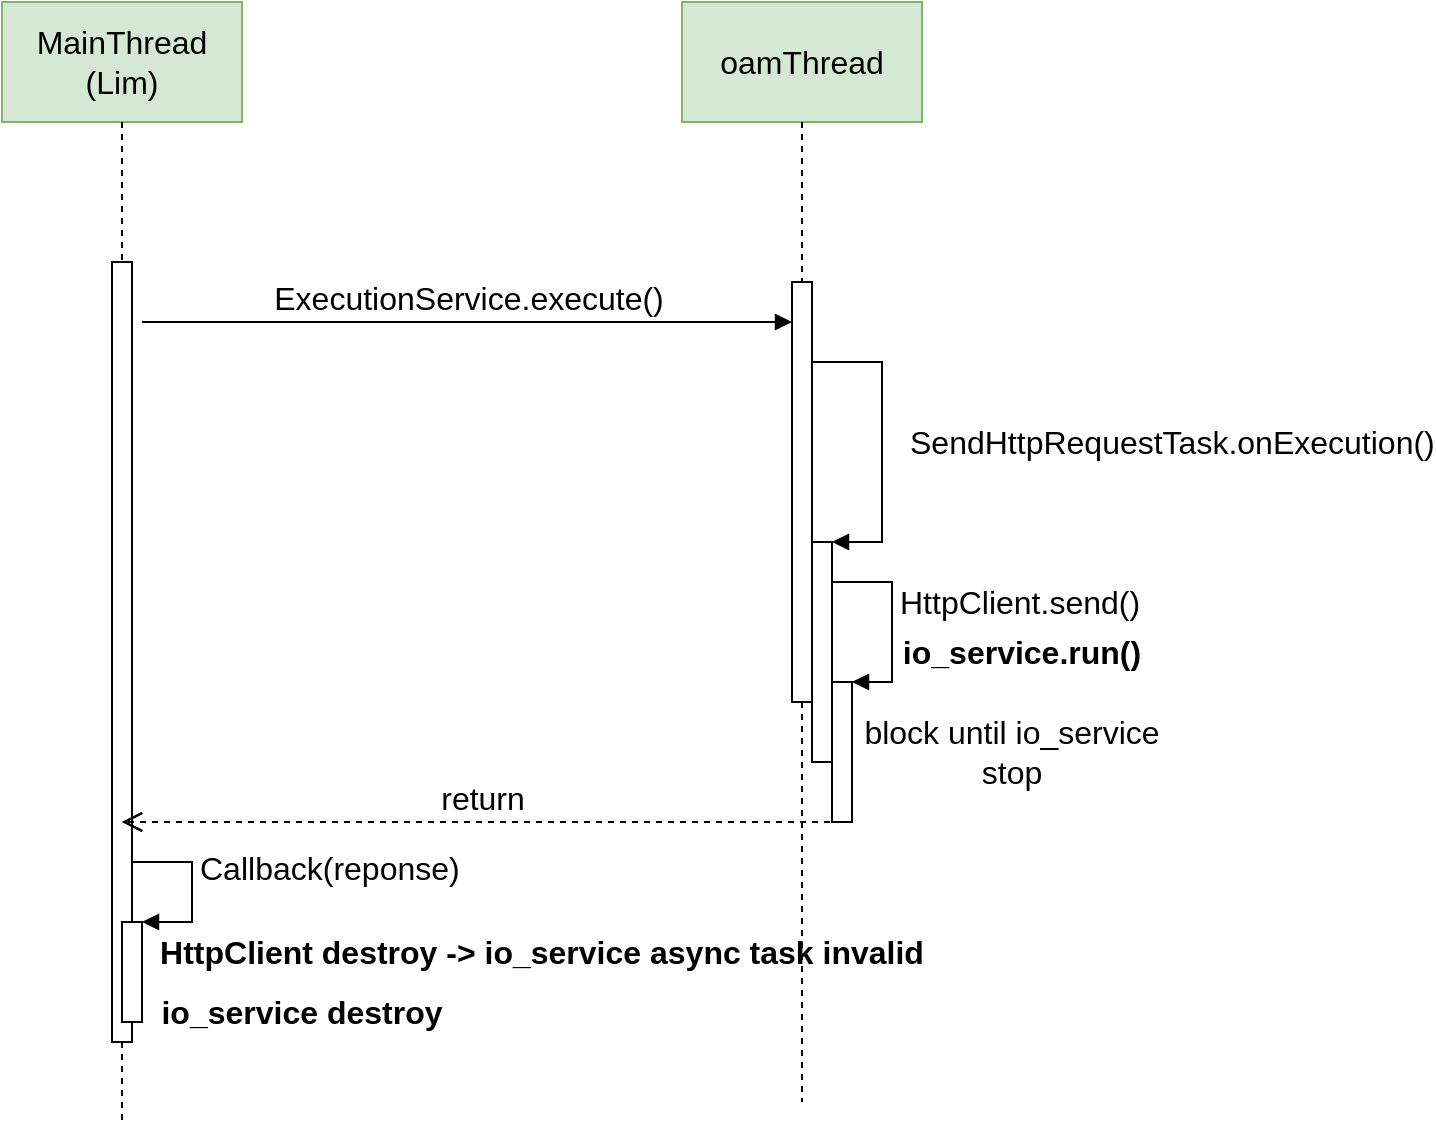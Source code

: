 <mxfile version="17.4.4" type="github">
  <diagram id="kgpKYQtTHZ0yAKxKKP6v" name="Page-1">
    <mxGraphModel dx="1422" dy="762" grid="1" gridSize="10" guides="1" tooltips="1" connect="1" arrows="1" fold="1" page="1" pageScale="1" pageWidth="850" pageHeight="1100" math="0" shadow="0">
      <root>
        <mxCell id="0" />
        <mxCell id="1" parent="0" />
        <mxCell id="LY62BqVsODy2IkJWC0Tn-2" style="edgeStyle=orthogonalEdgeStyle;rounded=0;orthogonalLoop=1;jettySize=auto;html=1;dashed=1;endArrow=none;endFill=0;fontSize=16;" edge="1" parent="1" source="LY62BqVsODy2IkJWC0Tn-1">
          <mxGeometry relative="1" as="geometry">
            <mxPoint x="180" y="570" as="targetPoint" />
          </mxGeometry>
        </mxCell>
        <mxCell id="LY62BqVsODy2IkJWC0Tn-1" value="MainThread&lt;br style=&quot;font-size: 16px;&quot;&gt;(Lim)" style="rounded=0;whiteSpace=wrap;html=1;fontSize=16;fillColor=#d5e8d4;strokeColor=#82b366;" vertex="1" parent="1">
          <mxGeometry x="120" y="90" width="120" height="60" as="geometry" />
        </mxCell>
        <mxCell id="LY62BqVsODy2IkJWC0Tn-7" style="edgeStyle=orthogonalEdgeStyle;rounded=0;orthogonalLoop=1;jettySize=auto;html=1;dashed=1;endArrow=none;endFill=0;startArrow=none;fontSize=16;" edge="1" parent="1" source="LY62BqVsODy2IkJWC0Tn-14">
          <mxGeometry relative="1" as="geometry">
            <mxPoint x="520" y="640" as="targetPoint" />
          </mxGeometry>
        </mxCell>
        <mxCell id="LY62BqVsODy2IkJWC0Tn-4" value="oamThread" style="rounded=0;whiteSpace=wrap;html=1;fontSize=16;fillColor=#d5e8d4;strokeColor=#82b366;" vertex="1" parent="1">
          <mxGeometry x="460" y="90" width="120" height="60" as="geometry" />
        </mxCell>
        <mxCell id="LY62BqVsODy2IkJWC0Tn-5" style="edgeStyle=orthogonalEdgeStyle;rounded=0;orthogonalLoop=1;jettySize=auto;html=1;dashed=1;endArrow=none;endFill=0;fontSize=16;" edge="1" parent="1" source="LY62BqVsODy2IkJWC0Tn-1">
          <mxGeometry relative="1" as="geometry">
            <mxPoint x="180" y="570" as="targetPoint" />
            <mxPoint x="180" y="150" as="sourcePoint" />
            <Array as="points">
              <mxPoint x="180" y="280" />
              <mxPoint x="180" y="280" />
            </Array>
          </mxGeometry>
        </mxCell>
        <mxCell id="LY62BqVsODy2IkJWC0Tn-6" style="edgeStyle=orthogonalEdgeStyle;rounded=0;orthogonalLoop=1;jettySize=auto;html=1;dashed=1;endArrow=none;endFill=0;startArrow=none;fontSize=16;" edge="1" parent="1">
          <mxGeometry relative="1" as="geometry">
            <mxPoint x="180" y="650" as="targetPoint" />
            <mxPoint x="185" y="345" as="sourcePoint" />
            <Array as="points">
              <mxPoint x="180" y="345" />
            </Array>
          </mxGeometry>
        </mxCell>
        <mxCell id="LY62BqVsODy2IkJWC0Tn-10" value="" style="html=1;points=[];perimeter=orthogonalPerimeter;fontSize=16;" vertex="1" parent="1">
          <mxGeometry x="175" y="220" width="10" height="390" as="geometry" />
        </mxCell>
        <mxCell id="LY62BqVsODy2IkJWC0Tn-14" value="" style="html=1;points=[];perimeter=orthogonalPerimeter;fontSize=16;" vertex="1" parent="1">
          <mxGeometry x="515" y="230" width="10" height="210" as="geometry" />
        </mxCell>
        <mxCell id="LY62BqVsODy2IkJWC0Tn-15" value="" style="edgeStyle=orthogonalEdgeStyle;rounded=0;orthogonalLoop=1;jettySize=auto;html=1;dashed=1;endArrow=none;endFill=0;fontSize=16;" edge="1" parent="1" source="LY62BqVsODy2IkJWC0Tn-4" target="LY62BqVsODy2IkJWC0Tn-14">
          <mxGeometry relative="1" as="geometry">
            <mxPoint x="520" y="590" as="targetPoint" />
            <mxPoint x="520" y="150" as="sourcePoint" />
          </mxGeometry>
        </mxCell>
        <mxCell id="LY62BqVsODy2IkJWC0Tn-26" value="" style="html=1;points=[];perimeter=orthogonalPerimeter;fontSize=16;" vertex="1" parent="1">
          <mxGeometry x="525" y="360" width="10" height="110" as="geometry" />
        </mxCell>
        <mxCell id="LY62BqVsODy2IkJWC0Tn-27" value="SendHttpRequestTask.onExecution()" style="edgeStyle=orthogonalEdgeStyle;html=1;align=left;spacingLeft=2;endArrow=block;rounded=0;entryX=1;entryY=0;fontSize=16;" edge="1" target="LY62BqVsODy2IkJWC0Tn-26" parent="1">
          <mxGeometry x="0.302" y="10" relative="1" as="geometry">
            <mxPoint x="525" y="335" as="sourcePoint" />
            <Array as="points">
              <mxPoint x="525" y="270" />
              <mxPoint x="560" y="270" />
              <mxPoint x="560" y="360" />
            </Array>
            <mxPoint as="offset" />
          </mxGeometry>
        </mxCell>
        <mxCell id="LY62BqVsODy2IkJWC0Tn-33" value="ExecutionService.execute()" style="html=1;verticalAlign=bottom;endArrow=block;rounded=0;fontSize=16;" edge="1" parent="1">
          <mxGeometry width="80" relative="1" as="geometry">
            <mxPoint x="190" y="250" as="sourcePoint" />
            <mxPoint x="515" y="250" as="targetPoint" />
          </mxGeometry>
        </mxCell>
        <mxCell id="LY62BqVsODy2IkJWC0Tn-34" value="" style="html=1;points=[];perimeter=orthogonalPerimeter;fontSize=16;" vertex="1" parent="1">
          <mxGeometry x="535" y="430" width="10" height="70" as="geometry" />
        </mxCell>
        <mxCell id="LY62BqVsODy2IkJWC0Tn-35" value="HttpClient.send()" style="edgeStyle=orthogonalEdgeStyle;html=1;align=left;spacingLeft=2;endArrow=block;rounded=0;entryX=1;entryY=0;fontSize=16;" edge="1" target="LY62BqVsODy2IkJWC0Tn-34" parent="1">
          <mxGeometry relative="1" as="geometry">
            <mxPoint x="535" y="400" as="sourcePoint" />
            <Array as="points">
              <mxPoint x="535" y="380" />
              <mxPoint x="565" y="380" />
              <mxPoint x="565" y="430" />
            </Array>
          </mxGeometry>
        </mxCell>
        <mxCell id="LY62BqVsODy2IkJWC0Tn-36" value="return" style="html=1;verticalAlign=bottom;endArrow=open;dashed=1;endSize=8;rounded=0;fontSize=16;" edge="1" parent="1">
          <mxGeometry relative="1" as="geometry">
            <mxPoint x="540" y="500" as="sourcePoint" />
            <mxPoint x="180" y="500" as="targetPoint" />
          </mxGeometry>
        </mxCell>
        <mxCell id="LY62BqVsODy2IkJWC0Tn-39" value="return" style="html=1;verticalAlign=bottom;endArrow=open;dashed=1;endSize=8;rounded=0;fontSize=16;" edge="1" parent="1">
          <mxGeometry relative="1" as="geometry">
            <mxPoint x="540" y="500" as="sourcePoint" />
            <mxPoint x="180" y="500" as="targetPoint" />
          </mxGeometry>
        </mxCell>
        <mxCell id="LY62BqVsODy2IkJWC0Tn-40" value="block until io_service stop" style="text;html=1;strokeColor=none;fillColor=none;align=center;verticalAlign=middle;whiteSpace=wrap;rounded=0;fontSize=16;" vertex="1" parent="1">
          <mxGeometry x="540" y="450" width="170" height="30" as="geometry" />
        </mxCell>
        <mxCell id="LY62BqVsODy2IkJWC0Tn-41" value="" style="html=1;points=[];perimeter=orthogonalPerimeter;fontSize=16;" vertex="1" parent="1">
          <mxGeometry x="180" y="550" width="10" height="50" as="geometry" />
        </mxCell>
        <mxCell id="LY62BqVsODy2IkJWC0Tn-42" value="Callback(reponse)" style="edgeStyle=orthogonalEdgeStyle;html=1;align=left;spacingLeft=2;endArrow=block;rounded=0;entryX=1;entryY=0;fontSize=16;" edge="1" target="LY62BqVsODy2IkJWC0Tn-41" parent="1">
          <mxGeometry relative="1" as="geometry">
            <mxPoint x="185" y="540" as="sourcePoint" />
            <Array as="points">
              <mxPoint x="185" y="520" />
              <mxPoint x="215" y="520" />
              <mxPoint x="215" y="550" />
            </Array>
          </mxGeometry>
        </mxCell>
        <mxCell id="LY62BqVsODy2IkJWC0Tn-43" value="io_service.run()" style="text;html=1;strokeColor=none;fillColor=none;align=center;verticalAlign=middle;whiteSpace=wrap;rounded=0;fontSize=16;fontStyle=1" vertex="1" parent="1">
          <mxGeometry x="560" y="400" width="140" height="30" as="geometry" />
        </mxCell>
        <mxCell id="LY62BqVsODy2IkJWC0Tn-45" value="&lt;b style=&quot;font-size: 16px;&quot;&gt;io_service destroy&lt;/b&gt;" style="text;html=1;strokeColor=none;fillColor=none;align=center;verticalAlign=middle;whiteSpace=wrap;rounded=0;fontSize=16;" vertex="1" parent="1">
          <mxGeometry x="190" y="580" width="160" height="30" as="geometry" />
        </mxCell>
        <mxCell id="LY62BqVsODy2IkJWC0Tn-48" value="&lt;b style=&quot;font-size: 16px&quot;&gt;HttpClient destroy -&amp;gt; io_service async task invalid&lt;/b&gt;" style="text;html=1;strokeColor=none;fillColor=none;align=center;verticalAlign=middle;whiteSpace=wrap;rounded=0;fontSize=16;" vertex="1" parent="1">
          <mxGeometry x="160" y="550" width="460" height="30" as="geometry" />
        </mxCell>
      </root>
    </mxGraphModel>
  </diagram>
</mxfile>
